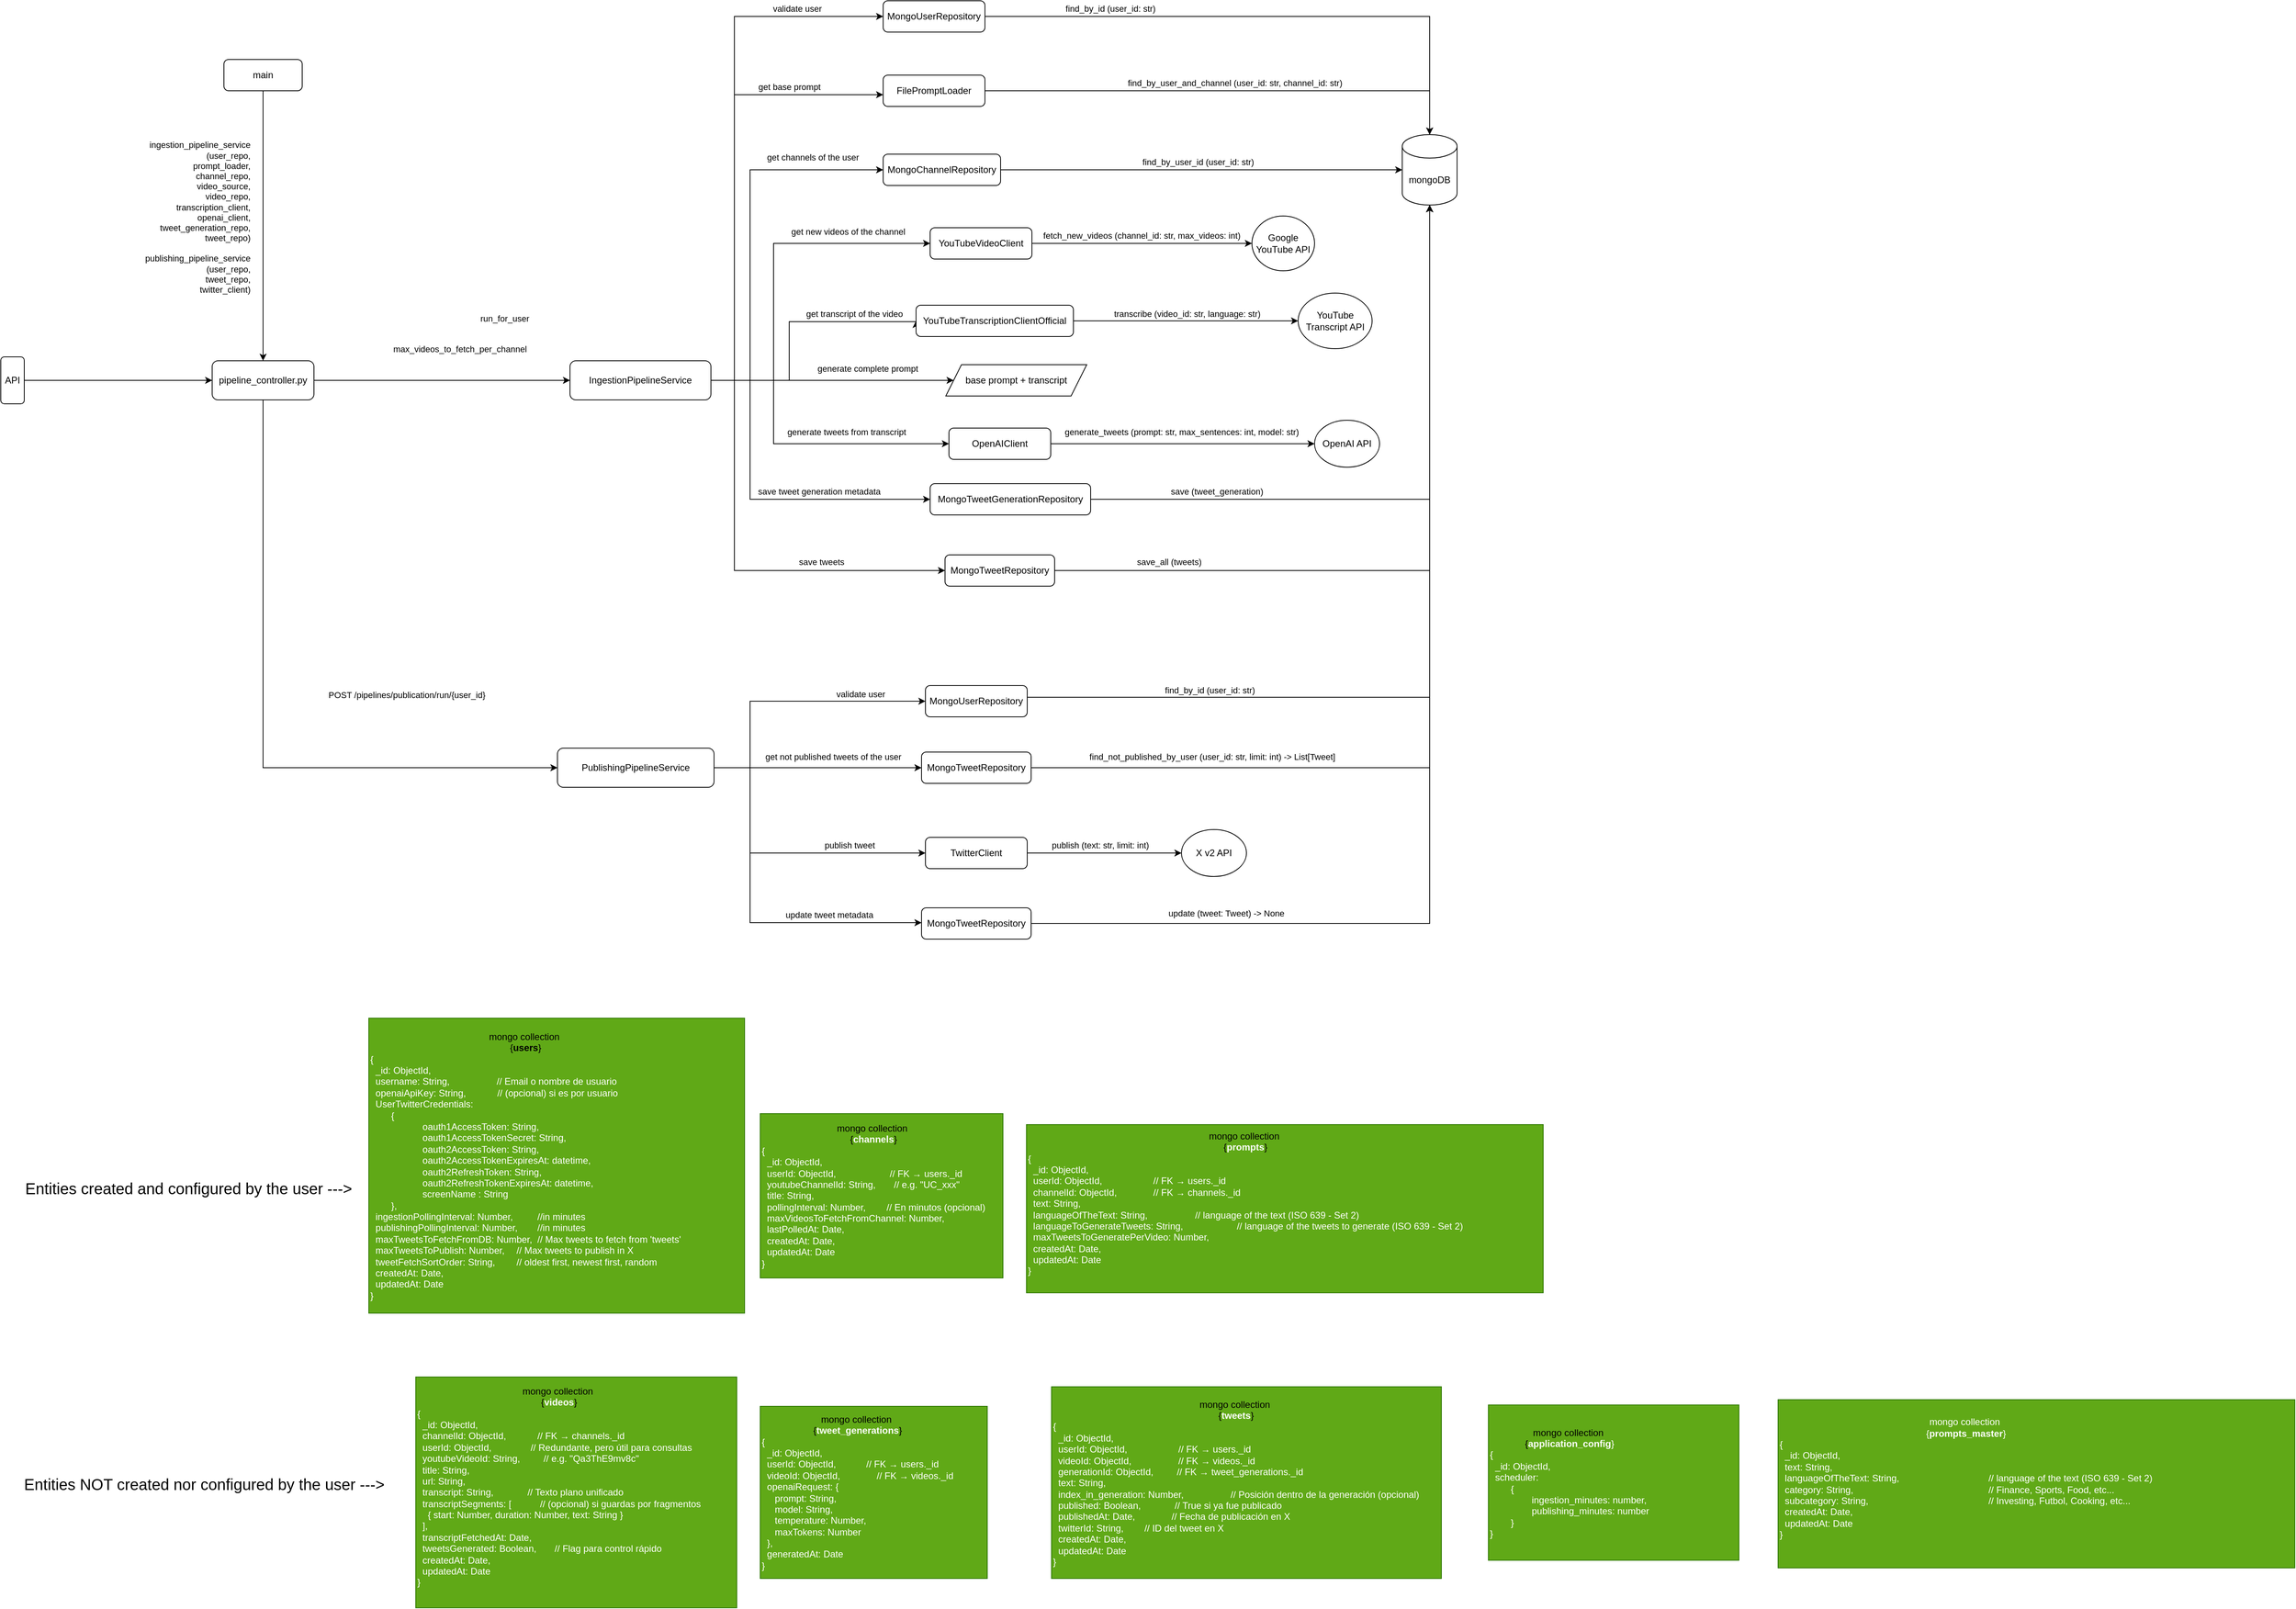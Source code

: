 <mxfile version="28.0.6">
  <diagram name="Page-1" id="SpRGDxsBfz3jqkra-ryO">
    <mxGraphModel dx="1819" dy="1765" grid="1" gridSize="10" guides="1" tooltips="1" connect="1" arrows="1" fold="1" page="1" pageScale="1" pageWidth="827" pageHeight="1169" math="0" shadow="0">
      <root>
        <mxCell id="0" />
        <mxCell id="1" parent="0" />
        <mxCell id="mtawYaKO-lGH9iTYJ4dF-1" value="ingestion_pipeline_service&lt;div&gt;&lt;div&gt;(user_repo,&lt;/div&gt;&lt;div&gt;prompt_loader,&lt;/div&gt;&lt;div&gt;channel_repo,&lt;/div&gt;&lt;div&gt;video_source,&lt;/div&gt;&lt;div&gt;video_repo,&lt;/div&gt;&lt;div&gt;transcription_client,&lt;/div&gt;&lt;div&gt;openai_client,&lt;/div&gt;&lt;div&gt;tweet_generation_repo,&lt;/div&gt;&lt;div&gt;tweet_repo)&lt;/div&gt;&lt;/div&gt;&lt;div&gt;&lt;br&gt;&lt;/div&gt;&lt;div&gt;publishing_pipeline_service&lt;/div&gt;&lt;div&gt;(&lt;span style=&quot;background-color: light-dark(#ffffff, var(--ge-dark-color, #121212)); color: light-dark(rgb(0, 0, 0), rgb(255, 255, 255));&quot;&gt;user_repo,&lt;/span&gt;&lt;/div&gt;&lt;div&gt;&lt;span style=&quot;background-color: light-dark(#ffffff, var(--ge-dark-color, #121212)); color: light-dark(rgb(0, 0, 0), rgb(255, 255, 255));&quot;&gt;tweet_repo,&lt;/span&gt;&lt;/div&gt;&lt;div&gt;&lt;span style=&quot;background-color: light-dark(#ffffff, var(--ge-dark-color, #121212)); color: light-dark(rgb(0, 0, 0), rgb(255, 255, 255));&quot;&gt;twitter_client)&lt;/span&gt;&lt;/div&gt;&lt;div&gt;&lt;br&gt;&lt;/div&gt;&lt;div&gt;&lt;br&gt;&lt;/div&gt;" style="edgeStyle=orthogonalEdgeStyle;rounded=0;orthogonalLoop=1;jettySize=auto;html=1;align=right;" parent="1" source="6GBo-MGXtRTwtD-Rmwj8-2" target="6GBo-MGXtRTwtD-Rmwj8-3" edge="1">
          <mxGeometry x="0.015" y="-15" relative="1" as="geometry">
            <mxPoint as="offset" />
          </mxGeometry>
        </mxCell>
        <mxCell id="6GBo-MGXtRTwtD-Rmwj8-2" value="main" style="rounded=1;whiteSpace=wrap;html=1;" parent="1" vertex="1">
          <mxGeometry x="-235" y="-145" width="100" height="40" as="geometry" />
        </mxCell>
        <mxCell id="6GBo-MGXtRTwtD-Rmwj8-8" style="edgeStyle=orthogonalEdgeStyle;rounded=0;orthogonalLoop=1;jettySize=auto;html=1;" parent="1" source="6GBo-MGXtRTwtD-Rmwj8-3" target="6GBo-MGXtRTwtD-Rmwj8-6" edge="1">
          <mxGeometry relative="1" as="geometry" />
        </mxCell>
        <mxCell id="6GBo-MGXtRTwtD-Rmwj8-3" value="pipeline_controller.py" style="rounded=1;whiteSpace=wrap;html=1;" parent="1" vertex="1">
          <mxGeometry x="-250" y="240" width="130" height="50" as="geometry" />
        </mxCell>
        <mxCell id="6GBo-MGXtRTwtD-Rmwj8-5" value="" style="edgeStyle=orthogonalEdgeStyle;rounded=0;orthogonalLoop=1;jettySize=auto;html=1;entryX=0;entryY=0.5;entryDx=0;entryDy=0;" parent="1" source="6GBo-MGXtRTwtD-Rmwj8-4" target="6GBo-MGXtRTwtD-Rmwj8-3" edge="1">
          <mxGeometry y="25" relative="1" as="geometry">
            <mxPoint as="offset" />
          </mxGeometry>
        </mxCell>
        <mxCell id="6GBo-MGXtRTwtD-Rmwj8-4" value="API" style="rounded=1;whiteSpace=wrap;html=1;" parent="1" vertex="1">
          <mxGeometry x="-520" y="235" width="30" height="60" as="geometry" />
        </mxCell>
        <mxCell id="6GBo-MGXtRTwtD-Rmwj8-10" value="get base prompt" style="rounded=0;orthogonalLoop=1;jettySize=auto;html=1;exitX=1;exitY=0.5;exitDx=0;exitDy=0;edgeStyle=orthogonalEdgeStyle;" parent="1" source="6GBo-MGXtRTwtD-Rmwj8-6" target="6GBo-MGXtRTwtD-Rmwj8-9" edge="1">
          <mxGeometry x="0.59" y="10" relative="1" as="geometry">
            <Array as="points">
              <mxPoint x="417" y="265" />
              <mxPoint x="417" y="-100" />
            </Array>
            <mxPoint as="offset" />
          </mxGeometry>
        </mxCell>
        <mxCell id="6GBo-MGXtRTwtD-Rmwj8-15" value="get new videos of the channel" style="rounded=0;orthogonalLoop=1;jettySize=auto;html=1;entryX=0;entryY=0.5;entryDx=0;entryDy=0;exitX=1;exitY=0.5;exitDx=0;exitDy=0;edgeStyle=orthogonalEdgeStyle;" parent="1" source="6GBo-MGXtRTwtD-Rmwj8-6" target="6GBo-MGXtRTwtD-Rmwj8-11" edge="1">
          <mxGeometry x="0.538" y="15" relative="1" as="geometry">
            <Array as="points">
              <mxPoint x="467" y="265" />
              <mxPoint x="467" y="90" />
            </Array>
            <mxPoint x="377" y="255.0" as="sourcePoint" />
            <mxPoint as="offset" />
          </mxGeometry>
        </mxCell>
        <mxCell id="6GBo-MGXtRTwtD-Rmwj8-22" value="get transcript of the video" style="edgeStyle=orthogonalEdgeStyle;rounded=0;orthogonalLoop=1;jettySize=auto;html=1;entryX=0;entryY=0.5;entryDx=0;entryDy=0;" parent="1" source="6GBo-MGXtRTwtD-Rmwj8-6" target="6GBo-MGXtRTwtD-Rmwj8-16" edge="1">
          <mxGeometry x="0.526" y="10" relative="1" as="geometry">
            <Array as="points">
              <mxPoint x="487" y="265" />
              <mxPoint x="487" y="190" />
            </Array>
            <mxPoint as="offset" />
          </mxGeometry>
        </mxCell>
        <mxCell id="6GBo-MGXtRTwtD-Rmwj8-23" value="generate tweets from transcript" style="rounded=0;orthogonalLoop=1;jettySize=auto;html=1;entryX=0;entryY=0.5;entryDx=0;entryDy=0;exitX=1;exitY=0.5;exitDx=0;exitDy=0;edgeStyle=orthogonalEdgeStyle;" parent="1" source="6GBo-MGXtRTwtD-Rmwj8-6" target="6GBo-MGXtRTwtD-Rmwj8-20" edge="1">
          <mxGeometry x="0.316" y="15" relative="1" as="geometry">
            <mxPoint x="387" y="275" as="sourcePoint" />
            <mxPoint x="427" y="340" as="targetPoint" />
            <mxPoint as="offset" />
            <Array as="points">
              <mxPoint x="467" y="265" />
              <mxPoint x="467" y="346" />
            </Array>
          </mxGeometry>
        </mxCell>
        <mxCell id="6GBo-MGXtRTwtD-Rmwj8-33" value="publish tweet" style="rounded=0;orthogonalLoop=1;jettySize=auto;html=1;entryX=0;entryY=0.5;entryDx=0;entryDy=0;exitX=1;exitY=0.5;exitDx=0;exitDy=0;edgeStyle=orthogonalEdgeStyle;" parent="1" source="fER5kQKjIwSkImDIx6LC-20" target="6GBo-MGXtRTwtD-Rmwj8-21" edge="1">
          <mxGeometry x="0.488" y="10" relative="1" as="geometry">
            <Array as="points">
              <mxPoint x="437" y="760" />
              <mxPoint x="437" y="869" />
            </Array>
            <mxPoint as="offset" />
          </mxGeometry>
        </mxCell>
        <mxCell id="YeQcEhxph-pK-XzqHGoJ-7" value="generate complete prompt" style="edgeStyle=orthogonalEdgeStyle;rounded=0;orthogonalLoop=1;jettySize=auto;html=1;" parent="1" source="6GBo-MGXtRTwtD-Rmwj8-6" target="YeQcEhxph-pK-XzqHGoJ-8" edge="1">
          <mxGeometry x="0.29" y="15" relative="1" as="geometry">
            <mxPoint x="687" y="265" as="targetPoint" />
            <mxPoint as="offset" />
          </mxGeometry>
        </mxCell>
        <mxCell id="6GBo-MGXtRTwtD-Rmwj8-6" value="IngestionPipelineService" style="rounded=1;whiteSpace=wrap;html=1;" parent="1" vertex="1">
          <mxGeometry x="207" y="240" width="180" height="50" as="geometry" />
        </mxCell>
        <mxCell id="fER5kQKjIwSkImDIx6LC-15" value="find_by_user_and_channel (user_id: str, channel_id: str)" style="edgeStyle=orthogonalEdgeStyle;rounded=0;orthogonalLoop=1;jettySize=auto;html=1;" parent="1" source="6GBo-MGXtRTwtD-Rmwj8-9" target="fER5kQKjIwSkImDIx6LC-4" edge="1">
          <mxGeometry x="0.023" y="10" relative="1" as="geometry">
            <mxPoint as="offset" />
            <mxPoint x="952" y="-105" as="targetPoint" />
            <Array as="points">
              <mxPoint x="1305" y="-105" />
            </Array>
          </mxGeometry>
        </mxCell>
        <mxCell id="6GBo-MGXtRTwtD-Rmwj8-9" value="FilePromptLoader" style="rounded=1;whiteSpace=wrap;html=1;" parent="1" vertex="1">
          <mxGeometry x="607" y="-125" width="130" height="40" as="geometry" />
        </mxCell>
        <mxCell id="6GBo-MGXtRTwtD-Rmwj8-11" value="YouTubeVideoClient" style="rounded=1;whiteSpace=wrap;html=1;" parent="1" vertex="1">
          <mxGeometry x="667" y="70" width="130" height="40" as="geometry" />
        </mxCell>
        <mxCell id="6GBo-MGXtRTwtD-Rmwj8-18" value="fetch_new_videos (channel_id: str, max_videos: int)" style="edgeStyle=orthogonalEdgeStyle;rounded=0;orthogonalLoop=1;jettySize=auto;html=1;" parent="1" source="6GBo-MGXtRTwtD-Rmwj8-11" target="6GBo-MGXtRTwtD-Rmwj8-17" edge="1">
          <mxGeometry x="-0.004" y="10" relative="1" as="geometry">
            <mxPoint x="747" y="180" as="sourcePoint" />
            <mxPoint as="offset" />
          </mxGeometry>
        </mxCell>
        <mxCell id="6GBo-MGXtRTwtD-Rmwj8-27" value="transcribe (video_id: str, language: str)" style="edgeStyle=orthogonalEdgeStyle;rounded=0;orthogonalLoop=1;jettySize=auto;html=1;" parent="1" source="6GBo-MGXtRTwtD-Rmwj8-16" target="6GBo-MGXtRTwtD-Rmwj8-26" edge="1">
          <mxGeometry x="0.006" y="9" relative="1" as="geometry">
            <mxPoint as="offset" />
          </mxGeometry>
        </mxCell>
        <mxCell id="6GBo-MGXtRTwtD-Rmwj8-16" value="YouTubeTranscriptionClientOfficial" style="rounded=1;whiteSpace=wrap;html=1;" parent="1" vertex="1">
          <mxGeometry x="649" y="169" width="201" height="40" as="geometry" />
        </mxCell>
        <mxCell id="6GBo-MGXtRTwtD-Rmwj8-17" value="Google YouTube API" style="ellipse;whiteSpace=wrap;html=1;" parent="1" vertex="1">
          <mxGeometry x="1078" y="55" width="80" height="70" as="geometry" />
        </mxCell>
        <mxCell id="6GBo-MGXtRTwtD-Rmwj8-29" value="generate_tweets (prompt: str, max_sentences: int, model: str)" style="edgeStyle=orthogonalEdgeStyle;rounded=0;orthogonalLoop=1;jettySize=auto;html=1;entryX=0;entryY=0.5;entryDx=0;entryDy=0;" parent="1" source="6GBo-MGXtRTwtD-Rmwj8-20" target="6GBo-MGXtRTwtD-Rmwj8-28" edge="1">
          <mxGeometry x="-0.011" y="15" relative="1" as="geometry">
            <mxPoint as="offset" />
          </mxGeometry>
        </mxCell>
        <mxCell id="6GBo-MGXtRTwtD-Rmwj8-20" value="OpenAIClient" style="rounded=1;whiteSpace=wrap;html=1;" parent="1" vertex="1">
          <mxGeometry x="691" y="326" width="130" height="40" as="geometry" />
        </mxCell>
        <mxCell id="6GBo-MGXtRTwtD-Rmwj8-32" value="publish (text: str, limit: int)" style="edgeStyle=orthogonalEdgeStyle;rounded=0;orthogonalLoop=1;jettySize=auto;html=1;" parent="1" source="6GBo-MGXtRTwtD-Rmwj8-21" target="6GBo-MGXtRTwtD-Rmwj8-30" edge="1">
          <mxGeometry x="-0.056" y="10" relative="1" as="geometry">
            <mxPoint as="offset" />
          </mxGeometry>
        </mxCell>
        <mxCell id="6GBo-MGXtRTwtD-Rmwj8-21" value="TwitterClient" style="rounded=1;whiteSpace=wrap;html=1;" parent="1" vertex="1">
          <mxGeometry x="661" y="849" width="130" height="40" as="geometry" />
        </mxCell>
        <mxCell id="6GBo-MGXtRTwtD-Rmwj8-26" value="YouTube&lt;div&gt;Transcript API&lt;/div&gt;" style="ellipse;whiteSpace=wrap;html=1;" parent="1" vertex="1">
          <mxGeometry x="1137" y="153.5" width="94.5" height="71" as="geometry" />
        </mxCell>
        <mxCell id="6GBo-MGXtRTwtD-Rmwj8-28" value="OpenAI API" style="ellipse;whiteSpace=wrap;html=1;" parent="1" vertex="1">
          <mxGeometry x="1158" y="316" width="83" height="60" as="geometry" />
        </mxCell>
        <mxCell id="6GBo-MGXtRTwtD-Rmwj8-30" value="X v2 API" style="ellipse;whiteSpace=wrap;html=1;" parent="1" vertex="1">
          <mxGeometry x="988" y="839" width="83" height="60" as="geometry" />
        </mxCell>
        <mxCell id="6GBo-MGXtRTwtD-Rmwj8-34" value="&lt;div style=&quot;text-align: center;&quot;&gt;&lt;span style=&quot;background-color: transparent; color: light-dark(rgb(0, 0, 0), rgb(255, 255, 255));&quot;&gt;mongo collection&amp;nbsp;&lt;/span&gt;&lt;/div&gt;&lt;div style=&quot;text-align: center;&quot;&gt;&lt;span style=&quot;background-color: transparent; color: light-dark(rgb(0, 0, 0), rgb(255, 255, 255));&quot;&gt;{&lt;b&gt;users&lt;/b&gt;}&lt;/span&gt;&lt;/div&gt;&lt;div&gt;&lt;div&gt;{&lt;/div&gt;&lt;div&gt;&amp;nbsp; _id: ObjectId,&lt;/div&gt;&lt;div&gt;&amp;nbsp; username: String,&amp;nbsp; &amp;nbsp; &amp;nbsp; &amp;nbsp; &amp;nbsp; &amp;nbsp; &amp;nbsp; &amp;nbsp; &amp;nbsp; // Email o nombre de usuario&lt;/div&gt;&lt;div&gt;&amp;nbsp; openaiApiKey: String,&amp;nbsp; &amp;nbsp; &amp;nbsp; &amp;nbsp; &amp;nbsp; &amp;nbsp; // (opcional) si es por usuario&lt;/div&gt;&lt;div&gt;&amp;nbsp; UserTwitterCredentials:&amp;nbsp;&lt;/div&gt;&lt;div&gt;&lt;span style=&quot;white-space: pre;&quot;&gt;&#x9;&lt;/span&gt;{&lt;/div&gt;&lt;/div&gt;&lt;blockquote style=&quot;margin: 0 0 0 40px; border: none; padding: 0px;&quot;&gt;&lt;div&gt;&lt;div&gt;&amp;nbsp; &amp;nbsp; &lt;span style=&quot;white-space: pre;&quot;&gt;&#x9;&lt;/span&gt;oauth1AccessToken: String,&amp;nbsp; &amp;nbsp; &amp;nbsp; &amp;nbsp; &amp;nbsp; &amp;nbsp;&amp;nbsp;&lt;/div&gt;&lt;/div&gt;&lt;div&gt;&lt;div&gt;&amp;nbsp; &amp;nbsp; &lt;span style=&quot;white-space: pre;&quot;&gt;&#x9;&lt;/span&gt;oauth1AccessTokenSecret: String,&lt;/div&gt;&lt;/div&gt;&lt;div&gt;&lt;div&gt;&lt;span style=&quot;background-color: transparent; color: light-dark(rgb(255, 255, 255), rgb(18, 18, 18));&quot;&gt;&lt;span style=&quot;white-space: pre;&quot;&gt;&#x9;&lt;/span&gt;&lt;/span&gt;oauth2AccessToken&lt;span style=&quot;background-color: transparent;&quot;&gt;: String&lt;/span&gt;&lt;span style=&quot;background-color: transparent;&quot;&gt;,&lt;/span&gt;&lt;/div&gt;&lt;/div&gt;&lt;div&gt;&lt;div&gt;&lt;span style=&quot;background-color: transparent;&quot;&gt;&lt;span style=&quot;white-space: pre;&quot;&gt;&#x9;&lt;/span&gt;oauth2AccessTokenExpiresAt: datetime,&lt;/span&gt;&lt;/div&gt;&lt;/div&gt;&lt;div&gt;&lt;div&gt;&lt;span style=&quot;background-color: transparent;&quot;&gt;&lt;span style=&quot;white-space: pre;&quot;&gt;&#x9;&lt;/span&gt;&lt;/span&gt;oauth2RefreshToken&lt;span style=&quot;background-color: transparent;&quot;&gt;: String,&lt;/span&gt;&lt;/div&gt;&lt;/div&gt;&lt;div&gt;&lt;div&gt;&lt;span style=&quot;background-color: transparent;&quot;&gt;&lt;span style=&quot;white-space: pre;&quot;&gt;&#x9;&lt;/span&gt;&lt;/span&gt;oauth2RefreshTokenExpiresAt&lt;span style=&quot;background-color: transparent;&quot;&gt;: datetime,&lt;/span&gt;&lt;/div&gt;&lt;/div&gt;&lt;div&gt;&lt;div&gt;&lt;span style=&quot;background-color: transparent;&quot;&gt;&lt;div&gt;&lt;span style=&quot;white-space: normal;&quot;&gt;&lt;span style=&quot;white-space:pre&quot;&gt;&#x9;&lt;/span&gt;screenName : String&lt;/span&gt;&lt;/div&gt;&lt;/span&gt;&lt;/div&gt;&lt;/div&gt;&lt;/blockquote&gt;&lt;div&gt;&lt;div&gt;&lt;span style=&quot;background-color: transparent;&quot;&gt;&lt;div&gt;&lt;span style=&quot;white-space: normal;&quot;&gt;&lt;span style=&quot;white-space: pre;&quot;&gt;&#x9;&lt;/span&gt;},&lt;/span&gt;&lt;/div&gt;&lt;/span&gt;&lt;/div&gt;&lt;div&gt;&amp;nbsp;&amp;nbsp;&lt;span style=&quot;background-color: transparent;&quot;&gt;ingestionPollingInterval: Number,&lt;/span&gt;&lt;span style=&quot;background-color: transparent; white-space: pre;&quot;&gt;&#x9;&#x9;&lt;/span&gt;&lt;span style=&quot;background-color: transparent;&quot;&gt;//in minutes&lt;/span&gt;&lt;/div&gt;&lt;div&gt;&amp;nbsp; publishingPollingInterval: Number,&lt;span style=&quot;white-space:pre&quot;&gt;&#x9;&lt;/span&gt;//in minutes&lt;/div&gt;&lt;div&gt;&amp;nbsp; maxTweetsToFetchFromDB: Number,&lt;span style=&quot;white-space:pre&quot;&gt;&#x9;&lt;/span&gt;// Max tweets to fetch from &#39;tweets&#39;&lt;/div&gt;&lt;div&gt;&amp;nbsp; maxTweetsToPublish: Number,&lt;span style=&quot;white-space:pre&quot;&gt;&#x9;&lt;/span&gt;// Max tweets to publish in X&lt;/div&gt;&lt;div&gt;&amp;nbsp; tweetFetchSortOrder: String,&lt;span style=&quot;white-space:pre&quot;&gt;&#x9;&lt;/span&gt;// oldest first, newest first, random&lt;/div&gt;&lt;div&gt;&amp;nbsp; createdAt: Date,&lt;/div&gt;&lt;div&gt;&amp;nbsp; updatedAt: Date&lt;/div&gt;&lt;div&gt;}&lt;/div&gt;&lt;/div&gt;" style="rounded=0;html=1;align=left;whiteSpace=wrap;fillColor=#60a917;strokeColor=#2D7600;fontColor=#ffffff;" parent="1" vertex="1">
          <mxGeometry x="-50" y="1080" width="480" height="377" as="geometry" />
        </mxCell>
        <mxCell id="6GBo-MGXtRTwtD-Rmwj8-35" value="&lt;div style=&quot;text-align: center;&quot;&gt;&lt;span style=&quot;background-color: transparent; color: light-dark(rgb(0, 0, 0), rgb(255, 255, 255));&quot;&gt;mongo collection&amp;nbsp;&lt;/span&gt;&lt;/div&gt;&lt;div style=&quot;text-align: center;&quot;&gt;&lt;span style=&quot;background-color: transparent; color: light-dark(rgb(0, 0, 0), rgb(255, 255, 255));&quot;&gt;{&lt;/span&gt;&lt;b&gt;channels&lt;/b&gt;&lt;span style=&quot;background-color: transparent; color: light-dark(rgb(0, 0, 0), rgb(255, 255, 255));&quot;&gt;}&lt;/span&gt;&lt;/div&gt;&lt;div&gt;&lt;div&gt;{&lt;/div&gt;&lt;div&gt;&amp;nbsp; _id: ObjectId,&lt;/div&gt;&lt;div&gt;&amp;nbsp; userId: ObjectId,&amp;nbsp; &amp;nbsp; &amp;nbsp; &amp;nbsp; &amp;nbsp; &amp;nbsp; &amp;nbsp; &amp;nbsp; &lt;span style=&quot;white-space: pre;&quot;&gt;&#x9;&lt;/span&gt;&amp;nbsp;// FK → users._id&lt;/div&gt;&lt;div&gt;&amp;nbsp; youtubeChannelId: String,&amp;nbsp; &amp;nbsp; &amp;nbsp; &amp;nbsp;// e.g. &quot;UC_xxx&quot;&lt;/div&gt;&lt;div&gt;&amp;nbsp; title: String,&lt;/div&gt;&lt;div&gt;&amp;nbsp; pollingInterval: Number,&amp;nbsp; &amp;nbsp; &amp;nbsp; &amp;nbsp; // En minutos (opcional)&lt;/div&gt;&lt;div&gt;&lt;span style=&quot;background-color: transparent; color: light-dark(rgb(255, 255, 255), rgb(18, 18, 18));&quot;&gt;&amp;nbsp;&amp;nbsp;&lt;/span&gt;&lt;span style=&quot;background-color: transparent;&quot;&gt;maxVideosToFetchFromChannel: Number,&amp;nbsp;&lt;/span&gt;&lt;/div&gt;&lt;div&gt;&lt;span style=&quot;background-color: transparent;&quot;&gt;&lt;div&gt;&amp;nbsp; lastPolledAt: Date,&lt;/div&gt;&lt;div&gt;&lt;div&gt;&amp;nbsp; createdAt: Date,&lt;/div&gt;&lt;/div&gt;&lt;div&gt;&lt;div&gt;&amp;nbsp; updatedAt: Date&lt;/div&gt;&lt;div&gt;}&lt;/div&gt;&lt;/div&gt;&lt;/span&gt;&lt;/div&gt;&lt;/div&gt;" style="rounded=0;whiteSpace=wrap;html=1;align=left;fillColor=#60a917;strokeColor=#2D7600;fontColor=#ffffff;" parent="1" vertex="1">
          <mxGeometry x="450" y="1202" width="310" height="210" as="geometry" />
        </mxCell>
        <mxCell id="6GBo-MGXtRTwtD-Rmwj8-36" value="&lt;div style=&quot;text-align: center;&quot;&gt;&lt;span style=&quot;background-color: transparent; color: light-dark(rgb(0, 0, 0), rgb(255, 255, 255));&quot;&gt;mongo collection&amp;nbsp;&lt;/span&gt;&lt;/div&gt;&lt;div style=&quot;text-align: center;&quot;&gt;&lt;span style=&quot;background-color: transparent; color: light-dark(rgb(0, 0, 0), rgb(255, 255, 255));&quot;&gt;{&lt;/span&gt;&lt;b&gt;videos&lt;/b&gt;&lt;span style=&quot;background-color: transparent; color: light-dark(rgb(0, 0, 0), rgb(255, 255, 255));&quot;&gt;}&lt;/span&gt;&lt;/div&gt;&lt;div&gt;&lt;div&gt;{&lt;/div&gt;&lt;div&gt;&amp;nbsp; _id: ObjectId,&lt;/div&gt;&lt;div&gt;&amp;nbsp; channelId: ObjectId,&amp;nbsp; &amp;nbsp; &amp;nbsp; &amp;nbsp; &amp;nbsp; &amp;nbsp; // FK → channels._id&lt;/div&gt;&lt;div&gt;&amp;nbsp; userId: ObjectId,&amp;nbsp; &amp;nbsp; &amp;nbsp; &amp;nbsp; &amp;nbsp; &amp;nbsp; &amp;nbsp; &amp;nbsp;// Redundante, pero útil para consultas&lt;/div&gt;&lt;div&gt;&amp;nbsp; youtubeVideoId: String,&amp;nbsp; &amp;nbsp; &amp;nbsp; &amp;nbsp; &amp;nbsp;// e.g. &quot;Qa3ThE9mv8c&quot;&lt;/div&gt;&lt;div&gt;&amp;nbsp; title: String,&lt;/div&gt;&lt;div&gt;&amp;nbsp; url: String,&lt;/div&gt;&lt;div&gt;&amp;nbsp; transcript: String,&amp;nbsp; &amp;nbsp; &amp;nbsp; &amp;nbsp; &amp;nbsp; &amp;nbsp; &amp;nbsp;// Texto plano unificado&lt;/div&gt;&lt;div&gt;&amp;nbsp; transcriptSegments: [&amp;nbsp; &amp;nbsp; &amp;nbsp; &amp;nbsp; &amp;nbsp; &amp;nbsp;// (opcional) si guardas por fragmentos&lt;/div&gt;&lt;div&gt;&amp;nbsp; &amp;nbsp; { start: Number, duration: Number, text: String }&lt;/div&gt;&lt;div&gt;&amp;nbsp; ],&lt;/div&gt;&lt;div&gt;&amp;nbsp; transcriptFetchedAt: Date,&lt;/div&gt;&lt;div&gt;&amp;nbsp; tweetsGenerated: Boolean,&amp;nbsp; &amp;nbsp; &amp;nbsp; &amp;nbsp;// Flag para control rápido&lt;/div&gt;&lt;div&gt;&amp;nbsp; createdAt: Date,&lt;/div&gt;&lt;div&gt;&amp;nbsp; updatedAt: Date&lt;/div&gt;&lt;div&gt;}&lt;/div&gt;&lt;/div&gt;&lt;div&gt;&lt;br&gt;&lt;/div&gt;" style="rounded=0;whiteSpace=wrap;html=1;align=left;fillColor=#60a917;strokeColor=#2D7600;fontColor=#ffffff;" parent="1" vertex="1">
          <mxGeometry x="10" y="1538.5" width="410" height="295" as="geometry" />
        </mxCell>
        <mxCell id="6GBo-MGXtRTwtD-Rmwj8-37" value="&lt;div style=&quot;text-align: center;&quot;&gt;&lt;span style=&quot;background-color: transparent; color: light-dark(rgb(0, 0, 0), rgb(255, 255, 255));&quot;&gt;mongo collection&amp;nbsp;&lt;/span&gt;&lt;/div&gt;&lt;div style=&quot;text-align: center;&quot;&gt;&lt;span style=&quot;background-color: transparent; color: light-dark(rgb(0, 0, 0), rgb(255, 255, 255));&quot;&gt;{&lt;/span&gt;&lt;b&gt;tweet_generations&lt;/b&gt;&lt;span style=&quot;background-color: transparent; color: light-dark(rgb(0, 0, 0), rgb(255, 255, 255));&quot;&gt;}&lt;/span&gt;&lt;/div&gt;&lt;div&gt;&lt;div&gt;&lt;div&gt;{&lt;/div&gt;&lt;div&gt;&amp;nbsp; _id: ObjectId,&lt;/div&gt;&lt;div&gt;&amp;nbsp; userId: ObjectId,&lt;span style=&quot;white-space: pre;&quot;&gt;&#x9;&lt;span style=&quot;white-space: pre;&quot;&gt;&#x9;&lt;/span&gt;&lt;/span&gt;&lt;span style=&quot;background-color: transparent; white-space: pre;&quot;&gt;// FK → users._id&lt;/span&gt;&lt;/div&gt;&lt;div&gt;&amp;nbsp; videoId: ObjectId,&amp;nbsp; &amp;nbsp; &amp;nbsp; &amp;nbsp; &amp;nbsp; &amp;nbsp; &amp;nbsp; // FK → videos._id&lt;/div&gt;&lt;div&gt;&amp;nbsp; openaiRequest: {&lt;/div&gt;&lt;div&gt;&amp;nbsp; &amp;nbsp; &amp;nbsp;prompt: String,&lt;/div&gt;&lt;div&gt;&amp;nbsp; &amp;nbsp; &amp;nbsp;model: String,&lt;/div&gt;&lt;div&gt;&amp;nbsp; &amp;nbsp; &amp;nbsp;temperature: Number,&lt;/div&gt;&lt;div&gt;&amp;nbsp; &amp;nbsp; &amp;nbsp;maxTokens: Number&lt;/div&gt;&lt;div&gt;&amp;nbsp; },&lt;/div&gt;&lt;div&gt;&amp;nbsp; generatedAt: Date&lt;/div&gt;&lt;div&gt;}&lt;/div&gt;&lt;/div&gt;&lt;/div&gt;" style="rounded=0;whiteSpace=wrap;html=1;align=left;fillColor=#60a917;strokeColor=#2D7600;fontColor=#ffffff;" parent="1" vertex="1">
          <mxGeometry x="450" y="1576" width="290" height="220" as="geometry" />
        </mxCell>
        <mxCell id="6GBo-MGXtRTwtD-Rmwj8-38" value="&lt;div style=&quot;text-align: center;&quot;&gt;&lt;span style=&quot;background-color: transparent; color: light-dark(rgb(0, 0, 0), rgb(255, 255, 255));&quot;&gt;mongo collection&amp;nbsp;&lt;/span&gt;&lt;/div&gt;&lt;div style=&quot;text-align: center;&quot;&gt;&lt;span style=&quot;background-color: transparent; color: light-dark(rgb(0, 0, 0), rgb(255, 255, 255));&quot;&gt;{&lt;/span&gt;&lt;b&gt;tweets&lt;/b&gt;&lt;span style=&quot;background-color: transparent; color: light-dark(rgb(0, 0, 0), rgb(255, 255, 255));&quot;&gt;}&lt;/span&gt;&lt;/div&gt;&lt;div&gt;&lt;div&gt;{&lt;/div&gt;&lt;div&gt;&amp;nbsp; _id: ObjectId,&lt;/div&gt;&lt;div&gt;&amp;nbsp; userId: ObjectId,&lt;span style=&quot;white-space: pre;&quot;&gt;&#x9;&lt;/span&gt;&lt;span style=&quot;white-space: pre;&quot;&gt;&#x9;&lt;/span&gt;&lt;span style=&quot;white-space: pre;&quot;&gt;&#x9;&lt;/span&gt;&lt;span style=&quot;background-color: transparent;&quot;&gt;// FK → users._id&lt;/span&gt;&lt;/div&gt;&lt;div&gt;&amp;nbsp; videoId: ObjectId,&lt;span style=&quot;white-space: pre;&quot;&gt;&#x9;&lt;/span&gt;&lt;span style=&quot;white-space: pre;&quot;&gt;&#x9;&lt;/span&gt;&lt;span style=&quot;white-space: pre;&quot;&gt;&#x9;&lt;/span&gt;&lt;span style=&quot;background-color: transparent;&quot;&gt;// FK → videos._id&lt;/span&gt;&lt;/div&gt;&lt;div&gt;&amp;nbsp; generationId: ObjectId,&amp;nbsp; &amp;nbsp; &amp;nbsp; &amp;nbsp; &amp;nbsp;// FK → tweet_generations._id&lt;/div&gt;&lt;div&gt;&amp;nbsp; text: String,&lt;/div&gt;&lt;div&gt;&amp;nbsp; &lt;font style=&quot;color: rgb(255, 255, 255);&quot;&gt;index_in_generation&lt;/font&gt;: Number,&amp;nbsp; &amp;nbsp; &amp;nbsp; &amp;nbsp; &amp;nbsp; &amp;nbsp; &amp;nbsp; &amp;nbsp; &amp;nbsp; // Posición dentro de la generación (opcional)&lt;/div&gt;&lt;div&gt;&amp;nbsp; published: Boolean,&amp;nbsp; &amp;nbsp; &amp;nbsp; &amp;nbsp; &amp;nbsp; &amp;nbsp; &amp;nbsp;// True si ya fue publicado&lt;/div&gt;&lt;div&gt;&amp;nbsp; publishedAt: Date,&amp;nbsp; &amp;nbsp; &amp;nbsp; &amp;nbsp; &amp;nbsp; &amp;nbsp; &amp;nbsp; // Fecha de publicación en X&lt;/div&gt;&lt;div&gt;&amp;nbsp; &lt;font style=&quot;color: rgb(255, 255, 255);&quot;&gt;twitterId&lt;/font&gt;: String,&amp;nbsp; &amp;nbsp; &amp;nbsp; &amp;nbsp; // ID del tweet en X&lt;/div&gt;&lt;div&gt;&amp;nbsp; createdAt: Date,&lt;/div&gt;&lt;div&gt;&lt;div&gt;&amp;nbsp; updatedAt: Date&lt;/div&gt;&lt;/div&gt;&lt;div&gt;}&lt;/div&gt;&lt;/div&gt;" style="rounded=0;whiteSpace=wrap;html=1;align=left;fillColor=#60a917;strokeColor=#2D7600;fontColor=#ffffff;" parent="1" vertex="1">
          <mxGeometry x="822" y="1551" width="498" height="245" as="geometry" />
        </mxCell>
        <mxCell id="fER5kQKjIwSkImDIx6LC-4" value="mongoDB" style="shape=cylinder3;whiteSpace=wrap;html=1;boundedLbl=1;backgroundOutline=1;size=15;" parent="1" vertex="1">
          <mxGeometry x="1270" y="-49" width="70" height="90" as="geometry" />
        </mxCell>
        <mxCell id="fER5kQKjIwSkImDIx6LC-5" value="MongoChannelRepository" style="rounded=1;whiteSpace=wrap;html=1;" parent="1" vertex="1">
          <mxGeometry x="607" y="-24" width="150" height="40" as="geometry" />
        </mxCell>
        <mxCell id="fER5kQKjIwSkImDIx6LC-6" value="get channels of the user" style="rounded=0;orthogonalLoop=1;jettySize=auto;html=1;entryX=0;entryY=0.5;entryDx=0;entryDy=0;exitX=1;exitY=0.5;exitDx=0;exitDy=0;edgeStyle=orthogonalEdgeStyle;" parent="1" source="6GBo-MGXtRTwtD-Rmwj8-6" target="fER5kQKjIwSkImDIx6LC-5" edge="1">
          <mxGeometry x="0.632" y="16" relative="1" as="geometry">
            <Array as="points">
              <mxPoint x="437" y="265" />
              <mxPoint x="437" y="-4" />
            </Array>
            <mxPoint x="347" y="230" as="sourcePoint" />
            <mxPoint x="447" y="-120" as="targetPoint" />
            <mxPoint as="offset" />
          </mxGeometry>
        </mxCell>
        <mxCell id="fER5kQKjIwSkImDIx6LC-7" style="edgeStyle=orthogonalEdgeStyle;rounded=0;orthogonalLoop=1;jettySize=auto;html=1;entryX=0;entryY=0.5;entryDx=0;entryDy=0;entryPerimeter=0;" parent="1" source="fER5kQKjIwSkImDIx6LC-5" target="fER5kQKjIwSkImDIx6LC-4" edge="1">
          <mxGeometry relative="1" as="geometry" />
        </mxCell>
        <mxCell id="fER5kQKjIwSkImDIx6LC-8" value="&lt;font style=&quot;&quot;&gt;find_by_user_id (user_id: str)&lt;/font&gt;" style="edgeLabel;html=1;align=center;verticalAlign=middle;resizable=0;points=[];fontColor=default;" parent="fER5kQKjIwSkImDIx6LC-7" vertex="1" connectable="0">
          <mxGeometry x="-0.019" y="1" relative="1" as="geometry">
            <mxPoint y="-9" as="offset" />
          </mxGeometry>
        </mxCell>
        <mxCell id="fER5kQKjIwSkImDIx6LC-16" value="MongoTweetRepository" style="rounded=1;whiteSpace=wrap;html=1;" parent="1" vertex="1">
          <mxGeometry x="686" y="488" width="140" height="40" as="geometry" />
        </mxCell>
        <mxCell id="fER5kQKjIwSkImDIx6LC-17" value="save tweets" style="edgeStyle=orthogonalEdgeStyle;rounded=0;orthogonalLoop=1;jettySize=auto;html=1;entryX=0;entryY=0.5;entryDx=0;entryDy=0;exitX=1;exitY=0.5;exitDx=0;exitDy=0;" parent="1" source="6GBo-MGXtRTwtD-Rmwj8-6" target="fER5kQKjIwSkImDIx6LC-16" edge="1">
          <mxGeometry x="0.415" y="11" relative="1" as="geometry">
            <Array as="points">
              <mxPoint x="417" y="265" />
              <mxPoint x="417" y="508" />
            </Array>
            <mxPoint x="387" y="316" as="sourcePoint" />
            <mxPoint x="457" y="540.97" as="targetPoint" />
            <mxPoint as="offset" />
          </mxGeometry>
        </mxCell>
        <mxCell id="fER5kQKjIwSkImDIx6LC-18" value="save_all (tweets)" style="edgeStyle=orthogonalEdgeStyle;rounded=0;orthogonalLoop=1;jettySize=auto;html=1;" parent="1" source="fER5kQKjIwSkImDIx6LC-16" target="fER5kQKjIwSkImDIx6LC-4" edge="1">
          <mxGeometry x="-0.692" y="11" relative="1" as="geometry">
            <mxPoint x="857" y="440.23" as="sourcePoint" />
            <mxPoint x="1192" y="92" as="targetPoint" />
            <mxPoint as="offset" />
          </mxGeometry>
        </mxCell>
        <mxCell id="mtawYaKO-lGH9iTYJ4dF-18" value="get not published tweets of the user" style="edgeStyle=orthogonalEdgeStyle;rounded=0;orthogonalLoop=1;jettySize=auto;html=1;" parent="1" source="fER5kQKjIwSkImDIx6LC-20" target="mtawYaKO-lGH9iTYJ4dF-17" edge="1">
          <mxGeometry x="0.143" y="14" relative="1" as="geometry">
            <mxPoint as="offset" />
          </mxGeometry>
        </mxCell>
        <mxCell id="fER5kQKjIwSkImDIx6LC-20" value="PublishingPipelineService" style="rounded=1;whiteSpace=wrap;html=1;" parent="1" vertex="1">
          <mxGeometry x="191" y="735" width="200" height="50" as="geometry" />
        </mxCell>
        <mxCell id="fER5kQKjIwSkImDIx6LC-21" value="POST /pipelines/publication/run/{user_id}&lt;div&gt;&lt;font style=&quot;color: rgb(255, 255, 255);&quot;&gt;&lt;span style=&quot;&quot;&gt;&amp;nbsp;&lt;br&gt;&lt;/span&gt;run_for_user&lt;span style=&quot;&quot;&gt;&lt;/span&gt;&lt;/font&gt;&lt;/div&gt;&lt;div&gt;&lt;font style=&quot;color: rgb(255, 255, 255);&quot;&gt;&lt;span style=&quot;&quot;&gt;(user_id,&amp;nbsp;&lt;/span&gt;&lt;/font&gt;&lt;/div&gt;&lt;div&gt;&lt;font style=&quot;color: rgb(255, 255, 255);&quot;&gt;&lt;span style=&quot;background-color: light-dark(#ffffff, var(--ge-dark-color, #121212));&quot;&gt;max_tweets_to_fetch_from_db&lt;/span&gt;&lt;span style=&quot;color: rgb(255, 255, 255);&quot;&gt;,&lt;/span&gt;&lt;/font&gt;&lt;/div&gt;&lt;div&gt;&lt;font style=&quot;color: rgb(255, 255, 255);&quot;&gt;&lt;span style=&quot;background-color: light-dark(#ffffff, var(--ge-dark-color, #121212));&quot;&gt;max_tweets_to_publish&lt;/span&gt;&lt;span style=&quot;color: rgb(255, 255, 255);&quot;&gt;)&lt;/span&gt;&lt;/font&gt;&lt;/div&gt;" style="edgeStyle=orthogonalEdgeStyle;rounded=0;orthogonalLoop=1;jettySize=auto;html=1;exitX=0.5;exitY=1;exitDx=0;exitDy=0;entryX=0;entryY=0.5;entryDx=0;entryDy=0;align=right;" parent="1" source="6GBo-MGXtRTwtD-Rmwj8-3" target="fER5kQKjIwSkImDIx6LC-20" edge="1">
          <mxGeometry x="0.785" y="60" relative="1" as="geometry">
            <mxPoint x="167" y="390" as="sourcePoint" />
            <mxPoint x="247" y="390" as="targetPoint" />
            <mxPoint as="offset" />
          </mxGeometry>
        </mxCell>
        <mxCell id="jY2OCNrgS8mA-RcgLJY7-1" value="&lt;font style=&quot;color: rgb(255, 255, 255);&quot;&gt;&lt;span style=&quot;text-align: center;&quot;&gt;POST /pipelines/ingestion/run/{user_id}&amp;nbsp;&lt;/span&gt;&lt;/font&gt;&lt;div&gt;&lt;font style=&quot;color: rgb(255, 255, 255);&quot;&gt;&lt;br&gt;&lt;/font&gt;&lt;/div&gt;&lt;div&gt;&lt;span style=&quot;background-color: light-dark(#ffffff, var(--ge-dark-color, #121212));&quot;&gt;run_for_user&lt;/span&gt;&lt;/div&gt;&lt;div&gt;&lt;div&gt;&lt;font style=&quot;color: rgb(255, 255, 255);&quot;&gt;&lt;span style=&quot;background-color: light-dark(#ffffff, var(--ge-dark-color, #121212));&quot;&gt;(&lt;/span&gt;&lt;span style=&quot;background-color: light-dark(#ffffff, var(--ge-dark-color, #121212));&quot;&gt;user_id,&lt;/span&gt;&lt;/font&gt;&lt;div&gt;&lt;div&gt;&lt;font style=&quot;color: rgb(255, 255, 255);&quot;&gt;prompt_file,&lt;/font&gt;&lt;/div&gt;&lt;div&gt;&lt;span style=&quot;background-color: light-dark(#ffffff, var(--ge-dark-color, #121212));&quot;&gt;max_videos_to_fetch_per_channel&lt;/span&gt;&lt;span style=&quot;background-color: light-dark(#ffffff, var(--ge-dark-color, #121212));&quot;&gt;&lt;font style=&quot;color: rgb(255, 255, 255);&quot;&gt;,&lt;/font&gt;&lt;/span&gt;&lt;/div&gt;&lt;div&gt;&lt;font style=&quot;color: rgb(255, 255, 255);&quot;&gt;&lt;span style=&quot;background-color: light-dark(#ffffff, var(--ge-dark-color, #121212));&quot;&gt;max_tweets_to_generate_per_video&lt;/span&gt;&lt;span style=&quot;color: rgb(255, 255, 255); background-color: light-dark(#ffffff, var(--ge-dark-color, #121212));&quot;&gt;)&lt;br&gt;&lt;/span&gt;&lt;/font&gt;&lt;/div&gt;&lt;/div&gt;&lt;/div&gt;&lt;/div&gt;" style="edgeLabel;html=1;align=right;verticalAlign=middle;resizable=0;points=[];" parent="1" vertex="1" connectable="0">
          <mxGeometry x="177" y="209" as="geometry">
            <mxPoint x="-22" y="-10" as="offset" />
          </mxGeometry>
        </mxCell>
        <mxCell id="mtawYaKO-lGH9iTYJ4dF-5" value="save (tweet_generation)" style="edgeStyle=orthogonalEdgeStyle;rounded=0;orthogonalLoop=1;jettySize=auto;html=1;" parent="1" source="mtawYaKO-lGH9iTYJ4dF-3" target="fER5kQKjIwSkImDIx6LC-4" edge="1">
          <mxGeometry x="-0.603" y="10" relative="1" as="geometry">
            <mxPoint as="offset" />
          </mxGeometry>
        </mxCell>
        <mxCell id="mtawYaKO-lGH9iTYJ4dF-3" value="MongoTweetGenerationRepository" style="rounded=1;whiteSpace=wrap;html=1;" parent="1" vertex="1">
          <mxGeometry x="667" y="397" width="205" height="40" as="geometry" />
        </mxCell>
        <mxCell id="mtawYaKO-lGH9iTYJ4dF-4" value="save tweet generation metadata" style="rounded=0;orthogonalLoop=1;jettySize=auto;html=1;entryX=0;entryY=0.5;entryDx=0;entryDy=0;exitX=1;exitY=0.5;exitDx=0;exitDy=0;edgeStyle=orthogonalEdgeStyle;" parent="1" source="6GBo-MGXtRTwtD-Rmwj8-6" target="mtawYaKO-lGH9iTYJ4dF-3" edge="1">
          <mxGeometry x="0.343" y="10" relative="1" as="geometry">
            <Array as="points">
              <mxPoint x="437" y="265" />
              <mxPoint x="437" y="417" />
            </Array>
            <mxPoint x="427" y="300" as="sourcePoint" />
            <mxPoint x="647" y="476" as="targetPoint" />
            <mxPoint as="offset" />
          </mxGeometry>
        </mxCell>
        <mxCell id="mtawYaKO-lGH9iTYJ4dF-9" value="find_by_id (user_id: str)" style="edgeStyle=orthogonalEdgeStyle;rounded=0;orthogonalLoop=1;jettySize=auto;html=1;" parent="1" source="mtawYaKO-lGH9iTYJ4dF-7" target="fER5kQKjIwSkImDIx6LC-4" edge="1">
          <mxGeometry x="-0.555" y="10" relative="1" as="geometry">
            <mxPoint as="offset" />
          </mxGeometry>
        </mxCell>
        <mxCell id="mtawYaKO-lGH9iTYJ4dF-7" value="MongoUserRepository" style="rounded=1;whiteSpace=wrap;html=1;" parent="1" vertex="1">
          <mxGeometry x="607" y="-220" width="130" height="40" as="geometry" />
        </mxCell>
        <mxCell id="mtawYaKO-lGH9iTYJ4dF-8" value="validate user" style="rounded=0;orthogonalLoop=1;jettySize=auto;html=1;exitX=1;exitY=0.5;exitDx=0;exitDy=0;edgeStyle=orthogonalEdgeStyle;entryX=0;entryY=0.5;entryDx=0;entryDy=0;" parent="1" source="6GBo-MGXtRTwtD-Rmwj8-6" target="mtawYaKO-lGH9iTYJ4dF-7" edge="1">
          <mxGeometry x="0.679" y="10" relative="1" as="geometry">
            <Array as="points">
              <mxPoint x="417" y="265" />
              <mxPoint x="417" y="-200" />
            </Array>
            <mxPoint x="377" y="209" as="sourcePoint" />
            <mxPoint x="597" y="-156" as="targetPoint" />
            <mxPoint as="offset" />
          </mxGeometry>
        </mxCell>
        <mxCell id="mtawYaKO-lGH9iTYJ4dF-14" value="MongoUserRepository" style="rounded=1;whiteSpace=wrap;html=1;" parent="1" vertex="1">
          <mxGeometry x="661" y="655" width="130" height="40" as="geometry" />
        </mxCell>
        <mxCell id="mtawYaKO-lGH9iTYJ4dF-15" value="validate user" style="rounded=0;orthogonalLoop=1;jettySize=auto;html=1;exitX=1;exitY=0.5;exitDx=0;exitDy=0;entryX=0;entryY=0.5;entryDx=0;entryDy=0;edgeStyle=orthogonalEdgeStyle;" parent="1" source="fER5kQKjIwSkImDIx6LC-20" target="mtawYaKO-lGH9iTYJ4dF-14" edge="1">
          <mxGeometry x="0.53" y="9" relative="1" as="geometry">
            <Array as="points">
              <mxPoint x="437" y="760" />
              <mxPoint x="437" y="675" />
            </Array>
            <mxPoint x="467" y="451" as="sourcePoint" />
            <mxPoint x="667" y="526" as="targetPoint" />
            <mxPoint as="offset" />
          </mxGeometry>
        </mxCell>
        <mxCell id="mtawYaKO-lGH9iTYJ4dF-16" value="find_by_id (user_id: str)" style="rounded=0;orthogonalLoop=1;jettySize=auto;html=1;edgeStyle=orthogonalEdgeStyle;entryX=0.5;entryY=1;entryDx=0;entryDy=0;exitX=1;exitY=0.5;exitDx=0;exitDy=0;entryPerimeter=0;" parent="1" source="mtawYaKO-lGH9iTYJ4dF-14" target="fER5kQKjIwSkImDIx6LC-4" edge="1">
          <mxGeometry x="-0.585" y="9" relative="1" as="geometry">
            <Array as="points">
              <mxPoint x="791" y="670" />
              <mxPoint x="1305" y="670" />
            </Array>
            <mxPoint x="747" y="610" as="sourcePoint" />
            <mxPoint x="1467" y="190" as="targetPoint" />
            <mxPoint as="offset" />
          </mxGeometry>
        </mxCell>
        <mxCell id="mtawYaKO-lGH9iTYJ4dF-17" value="MongoTweetRepository" style="rounded=1;whiteSpace=wrap;html=1;" parent="1" vertex="1">
          <mxGeometry x="656" y="740" width="140" height="40" as="geometry" />
        </mxCell>
        <mxCell id="mtawYaKO-lGH9iTYJ4dF-19" value="find_not_published_by_user (user_id: str, limit: int)&amp;nbsp;-&amp;gt; List[Tweet]" style="rounded=0;orthogonalLoop=1;jettySize=auto;html=1;edgeStyle=orthogonalEdgeStyle;entryX=0.5;entryY=1;entryDx=0;entryDy=0;entryPerimeter=0;" parent="1" source="mtawYaKO-lGH9iTYJ4dF-17" target="fER5kQKjIwSkImDIx6LC-4" edge="1">
          <mxGeometry x="-0.624" y="14" relative="1" as="geometry">
            <Array as="points">
              <mxPoint x="1305" y="760" />
            </Array>
            <mxPoint x="769" y="708" as="sourcePoint" />
            <mxPoint x="1197" y="120" as="targetPoint" />
            <mxPoint as="offset" />
          </mxGeometry>
        </mxCell>
        <mxCell id="mtawYaKO-lGH9iTYJ4dF-20" value="&lt;div style=&quot;text-align: center;&quot;&gt;&lt;span style=&quot;background-color: transparent; color: light-dark(rgb(0, 0, 0), rgb(255, 255, 255));&quot;&gt;mongo collection&amp;nbsp;&lt;/span&gt;&lt;/div&gt;&lt;div style=&quot;text-align: center;&quot;&gt;&lt;span style=&quot;background-color: transparent; color: light-dark(rgb(0, 0, 0), rgb(255, 255, 255));&quot;&gt;{&lt;/span&gt;&lt;b&gt;prompts&lt;/b&gt;&lt;span style=&quot;background-color: transparent; color: light-dark(rgb(0, 0, 0), rgb(255, 255, 255));&quot;&gt;}&lt;/span&gt;&lt;/div&gt;&lt;div&gt;&lt;div&gt;{&lt;/div&gt;&lt;div&gt;&amp;nbsp; _id: ObjectId,&lt;/div&gt;&lt;div&gt;&amp;nbsp; userId: ObjectId,&lt;span style=&quot;white-space: pre;&quot;&gt;&#x9;&lt;/span&gt;&lt;span style=&quot;white-space: pre;&quot;&gt;&#x9;&lt;/span&gt;&lt;span style=&quot;white-space: pre;&quot;&gt;&#x9;&lt;/span&gt;&lt;span style=&quot;background-color: transparent;&quot;&gt;// FK → users._id&lt;/span&gt;&lt;/div&gt;&lt;div&gt;&lt;div&gt;&amp;nbsp; channelId: ObjectId,&amp;nbsp; &amp;nbsp; &amp;nbsp; &amp;nbsp; &amp;nbsp; &amp;nbsp; &lt;span style=&quot;white-space: pre;&quot;&gt;&#x9;&lt;/span&gt;// FK → channels._id&lt;/div&gt;&lt;/div&gt;&lt;div&gt;&amp;nbsp; text: String,&lt;/div&gt;&lt;div&gt;&amp;nbsp; languageOfTheText: String,&lt;span style=&quot;white-space: pre;&quot;&gt;&#x9;&lt;/span&gt;&lt;span style=&quot;white-space: pre;&quot;&gt;&#x9;&lt;/span&gt;&lt;span style=&quot;white-space: pre;&quot;&gt;&#x9;&lt;/span&gt;// language of the text (ISO 639 - Set 2)&lt;/div&gt;&lt;div&gt;&lt;font&gt;&amp;nbsp; languageToGenerateTweets: String,&lt;span style=&quot;white-space: pre;&quot;&gt;&#x9;&lt;span style=&quot;white-space: pre;&quot;&gt;&#x9;&lt;/span&gt;&lt;span style=&quot;white-space: pre;&quot;&gt;&#x9;&lt;/span&gt;&lt;/span&gt;&lt;span style=&quot;background-color: transparent;&quot;&gt;// language of the tweets to generate (ISO 639 - Set 2)&lt;/span&gt;&lt;/font&gt;&lt;/div&gt;&lt;div&gt;&lt;span style=&quot;background-color: transparent; color: light-dark(rgb(255, 255, 255), rgb(18, 18, 18));&quot;&gt;&amp;nbsp;&amp;nbsp;&lt;/span&gt;&lt;span style=&quot;background-color: transparent;&quot;&gt;maxTweetsToGeneratePerVideo: Number,&lt;/span&gt;&lt;/div&gt;&lt;div&gt;&lt;span style=&quot;background-color: transparent;&quot;&gt;&lt;div&gt;&amp;nbsp; createdAt: Date,&lt;/div&gt;&lt;div&gt;&lt;div&gt;&amp;nbsp; updatedAt: Date&lt;/div&gt;&lt;/div&gt;&lt;div&gt;}&lt;/div&gt;&lt;/span&gt;&lt;/div&gt;&lt;div&gt;&lt;br&gt;&lt;/div&gt;&lt;/div&gt;" style="rounded=0;whiteSpace=wrap;html=1;align=left;fillColor=#60a917;strokeColor=#2D7600;fontColor=#ffffff;" parent="1" vertex="1">
          <mxGeometry x="790" y="1216" width="660" height="215" as="geometry" />
        </mxCell>
        <mxCell id="YeQcEhxph-pK-XzqHGoJ-2" value="MongoTweetRepository" style="rounded=1;whiteSpace=wrap;html=1;" parent="1" vertex="1">
          <mxGeometry x="656" y="939" width="140" height="40" as="geometry" />
        </mxCell>
        <mxCell id="YeQcEhxph-pK-XzqHGoJ-3" value="update (tweet: Tweet)&amp;nbsp;-&amp;gt; None" style="rounded=0;orthogonalLoop=1;jettySize=auto;html=1;edgeStyle=orthogonalEdgeStyle;" parent="1" source="YeQcEhxph-pK-XzqHGoJ-2" target="fER5kQKjIwSkImDIx6LC-4" edge="1">
          <mxGeometry x="-0.651" y="13" relative="1" as="geometry">
            <Array as="points">
              <mxPoint x="1305" y="959" />
            </Array>
            <mxPoint x="769" y="907" as="sourcePoint" />
            <mxPoint x="1192" y="240" as="targetPoint" />
            <mxPoint as="offset" />
          </mxGeometry>
        </mxCell>
        <mxCell id="YeQcEhxph-pK-XzqHGoJ-4" value="update tweet metadata" style="rounded=0;orthogonalLoop=1;jettySize=auto;html=1;exitX=1;exitY=0.5;exitDx=0;exitDy=0;edgeStyle=orthogonalEdgeStyle;" parent="1" source="fER5kQKjIwSkImDIx6LC-20" target="YeQcEhxph-pK-XzqHGoJ-2" edge="1">
          <mxGeometry x="0.488" y="10" relative="1" as="geometry">
            <Array as="points">
              <mxPoint x="437" y="760" />
              <mxPoint x="437" y="958" />
            </Array>
            <mxPoint as="offset" />
            <mxPoint x="387" y="849" as="sourcePoint" />
            <mxPoint x="657" y="958" as="targetPoint" />
          </mxGeometry>
        </mxCell>
        <mxCell id="YeQcEhxph-pK-XzqHGoJ-8" value="base prompt + transcript" style="shape=parallelogram;perimeter=parallelogramPerimeter;whiteSpace=wrap;html=1;fixedSize=1;" parent="1" vertex="1">
          <mxGeometry x="687" y="245" width="180" height="40" as="geometry" />
        </mxCell>
        <mxCell id="YeQcEhxph-pK-XzqHGoJ-10" value="Entities created and configured by the user ---&amp;gt;" style="text;html=1;align=center;verticalAlign=middle;whiteSpace=wrap;rounded=0;fontSize=20;" parent="1" vertex="1">
          <mxGeometry x="-490" y="1282" width="420" height="30" as="geometry" />
        </mxCell>
        <mxCell id="YeQcEhxph-pK-XzqHGoJ-11" value="Entities NOT created nor configured by the user ---&amp;gt;" style="text;html=1;align=center;verticalAlign=middle;whiteSpace=wrap;rounded=0;fontSize=20;" parent="1" vertex="1">
          <mxGeometry x="-510" y="1660" width="500" height="30" as="geometry" />
        </mxCell>
        <mxCell id="rlvCbcj3rPkf0yOsHz8D-2" value="&lt;div style=&quot;text-align: center;&quot;&gt;&lt;span style=&quot;background-color: transparent; color: light-dark(rgb(0, 0, 0), rgb(255, 255, 255));&quot;&gt;mongo collection&amp;nbsp;&lt;/span&gt;&lt;/div&gt;&lt;div style=&quot;text-align: center;&quot;&gt;&lt;span style=&quot;background-color: transparent; color: light-dark(rgb(0, 0, 0), rgb(255, 255, 255));&quot;&gt;{&lt;/span&gt;&lt;span style=&quot;background-color: transparent;&quot;&gt;&lt;b&gt;&lt;font style=&quot;color: light-dark(rgb(255, 255, 255), rgb(255, 255, 255));&quot;&gt;application_config&lt;/font&gt;&lt;/b&gt;&lt;font style=&quot;color: light-dark(rgb(255, 255, 255), rgb(255, 255, 255));&quot;&gt;}&lt;/font&gt;&lt;/span&gt;&lt;/div&gt;&lt;div&gt;&lt;div&gt;{&lt;/div&gt;&lt;div&gt;&amp;nbsp; _id: ObjectId,&lt;/div&gt;&lt;div&gt;&amp;nbsp; scheduler:&lt;/div&gt;&lt;div&gt;&lt;span style=&quot;white-space: pre;&quot;&gt;&#x9;&lt;/span&gt;{&lt;/div&gt;&lt;div&gt;&lt;span style=&quot;white-space: pre;&quot;&gt;&#x9;&lt;/span&gt;&lt;span style=&quot;white-space: pre;&quot;&gt;&#x9;&lt;/span&gt;&lt;span style=&quot;background-color: transparent;&quot;&gt;ingestion_minutes: number,&lt;/span&gt;&lt;/div&gt;&lt;div&gt;&lt;span style=&quot;background-color: transparent;&quot;&gt;&lt;span style=&quot;white-space: pre;&quot;&gt;&#x9;&lt;/span&gt;&lt;span style=&quot;white-space: pre;&quot;&gt;&#x9;&lt;/span&gt;publishing_minutes: number&lt;/span&gt;&lt;/div&gt;&lt;div&gt;&lt;span style=&quot;white-space: pre;&quot;&gt;&#x9;&lt;/span&gt;}&amp;nbsp;&lt;/div&gt;&lt;div&gt;}&lt;/div&gt;&lt;/div&gt;" style="rounded=0;whiteSpace=wrap;html=1;align=left;fillColor=#60a917;strokeColor=#2D7600;fontColor=#ffffff;" parent="1" vertex="1">
          <mxGeometry x="1380" y="1574.25" width="320" height="198.5" as="geometry" />
        </mxCell>
        <mxCell id="vX8bgqYICqjiNDsotFaB-1" value="&lt;div style=&quot;text-align: center;&quot;&gt;&lt;span style=&quot;background-color: transparent;&quot;&gt;&lt;font style=&quot;color: light-dark(rgb(255, 255, 255), rgb(255, 255, 255));&quot;&gt;mongo collection&amp;nbsp;&lt;/font&gt;&lt;/span&gt;&lt;/div&gt;&lt;div style=&quot;text-align: center;&quot;&gt;&lt;font style=&quot;color: light-dark(rgb(255, 255, 255), rgb(255, 255, 255));&quot;&gt;&lt;span style=&quot;background-color: transparent;&quot;&gt;{&lt;/span&gt;&lt;b&gt;&lt;font style=&quot;&quot;&gt;prompts_master&lt;/font&gt;&lt;/b&gt;&lt;span style=&quot;background-color: transparent;&quot;&gt;}&lt;/span&gt;&lt;/font&gt;&lt;/div&gt;&lt;div&gt;&lt;div&gt;&lt;font style=&quot;color: light-dark(rgb(255, 255, 255), rgb(255, 255, 255));&quot;&gt;{&lt;/font&gt;&lt;/div&gt;&lt;div&gt;&lt;font style=&quot;color: light-dark(rgb(255, 255, 255), rgb(255, 255, 255));&quot;&gt;&amp;nbsp; _id: ObjectId,&lt;/font&gt;&lt;/div&gt;&lt;div&gt;&lt;span style=&quot;background-color: transparent;&quot;&gt;&lt;font style=&quot;color: light-dark(rgb(255, 255, 255), rgb(255, 255, 255));&quot;&gt;&amp;nbsp; text: String,&lt;/font&gt;&lt;/span&gt;&lt;/div&gt;&lt;div&gt;&lt;font style=&quot;color: light-dark(rgb(255, 255, 255), rgb(255, 255, 255));&quot;&gt;&amp;nbsp; languageOfTheText: String,&lt;span style=&quot;white-space: pre;&quot;&gt;&#x9;&lt;/span&gt;&lt;span style=&quot;white-space: pre;&quot;&gt;&#x9;&lt;/span&gt;&lt;span style=&quot;white-space: pre;&quot;&gt;&#x9;&lt;span style=&quot;white-space: pre;&quot;&gt;&#x9;&lt;/span&gt;&lt;span style=&quot;white-space: pre;&quot;&gt;&#x9;&lt;/span&gt;&lt;/span&gt;// language of the text (ISO 639 - Set 2)&lt;/font&gt;&lt;/div&gt;&lt;div&gt;&lt;font style=&quot;color: light-dark(rgb(255, 255, 255), rgb(255, 255, 255));&quot;&gt;&amp;nbsp; category: String,&lt;span style=&quot;white-space: pre;&quot;&gt;&#x9;&lt;/span&gt;&lt;span style=&quot;white-space: pre;&quot;&gt;&#x9;&lt;/span&gt;&lt;span style=&quot;white-space: pre;&quot;&gt;&#x9;&lt;/span&gt;&lt;span style=&quot;white-space: pre;&quot;&gt;&#x9;&lt;/span&gt;&lt;span style=&quot;white-space: pre;&quot;&gt;&#x9;&lt;/span&gt;&lt;span style=&quot;white-space: pre;&quot;&gt;&#x9;&lt;/span&gt;&lt;span style=&quot;white-space: pre;&quot;&gt;&#x9;&lt;/span&gt;// Finance, Sports, Food, etc...&lt;/font&gt;&lt;/div&gt;&lt;div&gt;&lt;font style=&quot;color: light-dark(rgb(255, 255, 255), rgb(255, 255, 255));&quot;&gt;&amp;nbsp; subcategory: String,&lt;span style=&quot;white-space: pre;&quot;&gt;&#x9;&lt;/span&gt;&lt;span style=&quot;white-space: pre;&quot;&gt;&#x9;&lt;/span&gt;&lt;span style=&quot;white-space: pre;&quot;&gt;&#x9;&lt;/span&gt;&lt;span style=&quot;white-space: pre;&quot;&gt;&#x9;&lt;/span&gt;&lt;span style=&quot;white-space: pre;&quot;&gt;&#x9;&lt;/span&gt;&lt;span style=&quot;white-space: pre;&quot;&gt;&#x9;&lt;/span&gt;// Investing, Futbol, Cooking, etc...&lt;/font&gt;&lt;/div&gt;&lt;div&gt;&lt;span style=&quot;background-color: transparent;&quot;&gt;&lt;font style=&quot;color: light-dark(rgb(255, 255, 255), rgb(255, 255, 255));&quot;&gt;&amp;nbsp; createdAt: Date,&lt;/font&gt;&lt;/span&gt;&lt;/div&gt;&lt;div&gt;&lt;span style=&quot;background-color: transparent;&quot;&gt;&lt;font style=&quot;color: light-dark(rgb(255, 255, 255), rgb(255, 255, 255));&quot;&gt;&lt;div&gt;&lt;div&gt;&amp;nbsp; updatedAt: Date&lt;/div&gt;&lt;/div&gt;&lt;div&gt;}&lt;/div&gt;&lt;/font&gt;&lt;/span&gt;&lt;/div&gt;&lt;div&gt;&lt;br&gt;&lt;/div&gt;&lt;/div&gt;" style="rounded=0;whiteSpace=wrap;html=1;align=left;fillColor=#60a917;strokeColor=#2D7600;fontColor=#ffffff;" vertex="1" parent="1">
          <mxGeometry x="1750" y="1567.5" width="660" height="215" as="geometry" />
        </mxCell>
      </root>
    </mxGraphModel>
  </diagram>
</mxfile>
